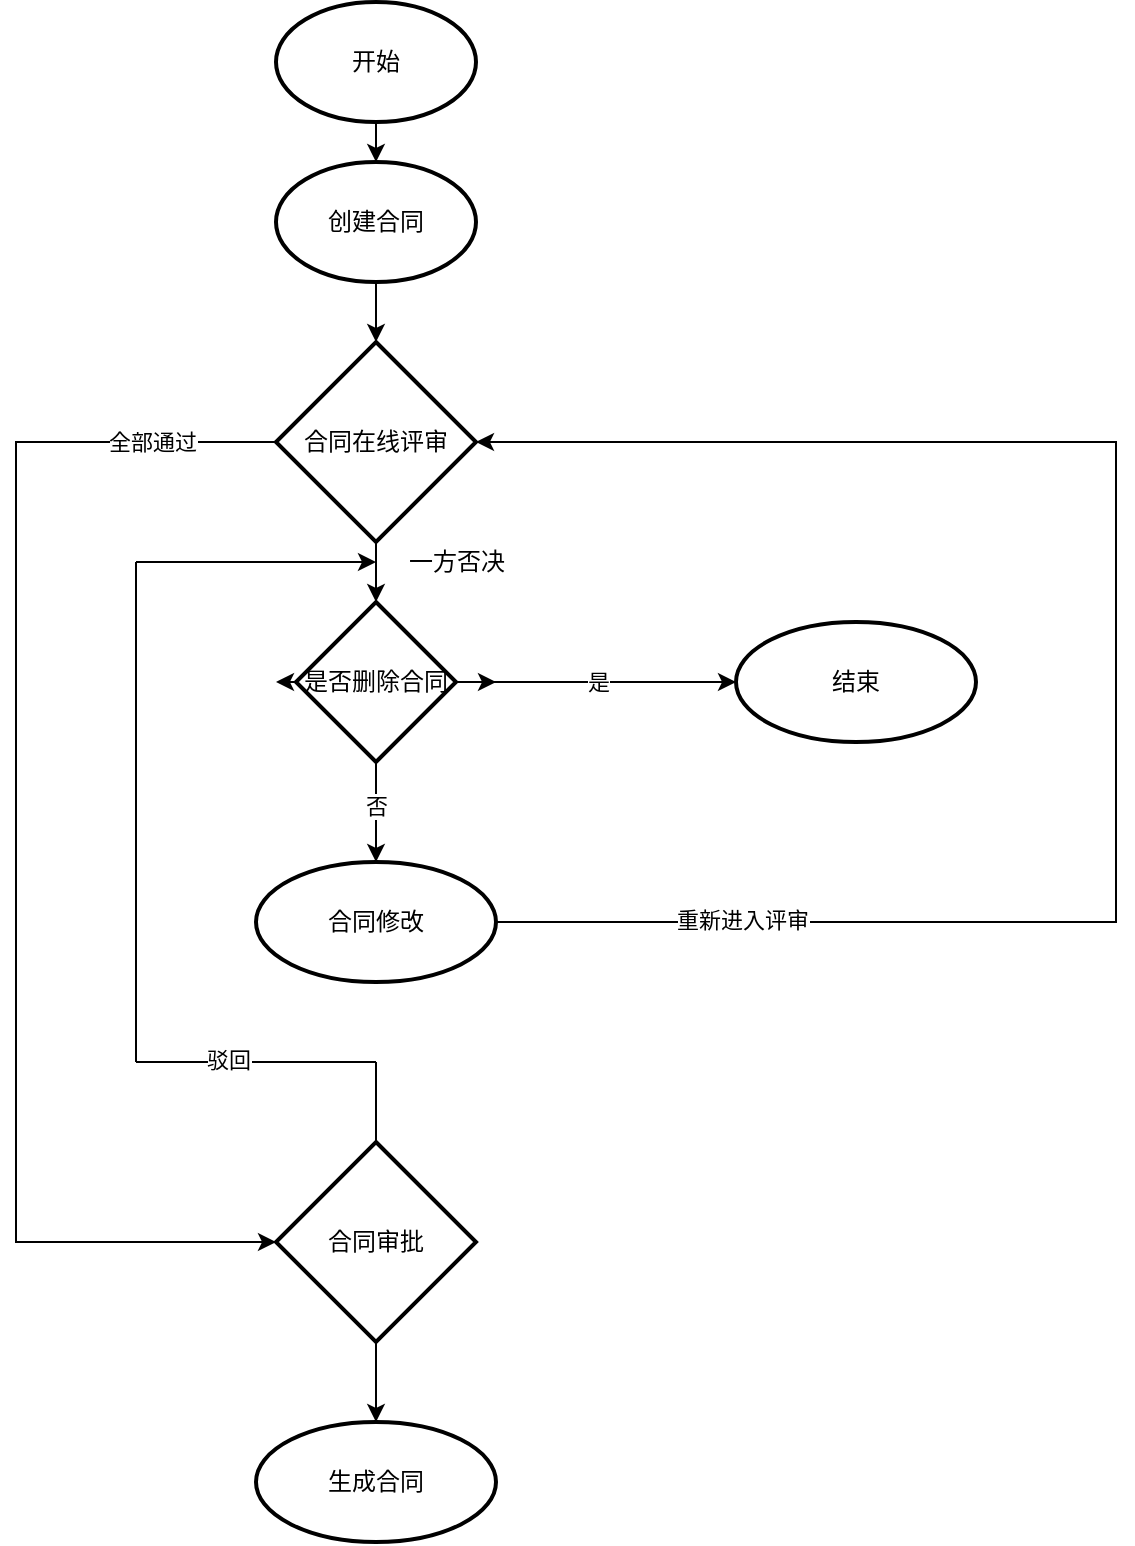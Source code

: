 <mxfile version="18.0.1" type="github">
  <diagram id="6a731a19-8d31-9384-78a2-239565b7b9f0" name="Page-1">
    <mxGraphModel dx="2031" dy="1089" grid="1" gridSize="10" guides="1" tooltips="1" connect="1" arrows="1" fold="1" page="1" pageScale="1" pageWidth="1169" pageHeight="827" background="none" math="0" shadow="0">
      <root>
        <mxCell id="0" />
        <mxCell id="1" parent="0" />
        <mxCell id="AYdysZRqWsrp2eTo5_sC-57" style="edgeStyle=orthogonalEdgeStyle;rounded=0;orthogonalLoop=1;jettySize=auto;html=1;exitX=0.5;exitY=1;exitDx=0;exitDy=0;exitPerimeter=0;" edge="1" parent="1" source="AYdysZRqWsrp2eTo5_sC-55" target="AYdysZRqWsrp2eTo5_sC-56">
          <mxGeometry relative="1" as="geometry" />
        </mxCell>
        <mxCell id="AYdysZRqWsrp2eTo5_sC-55" value="开始" style="strokeWidth=2;html=1;shape=mxgraph.flowchart.start_1;whiteSpace=wrap;" vertex="1" parent="1">
          <mxGeometry x="520" y="220" width="100" height="60" as="geometry" />
        </mxCell>
        <mxCell id="AYdysZRqWsrp2eTo5_sC-60" style="edgeStyle=orthogonalEdgeStyle;rounded=0;orthogonalLoop=1;jettySize=auto;html=1;exitX=0.5;exitY=1;exitDx=0;exitDy=0;exitPerimeter=0;" edge="1" parent="1" source="AYdysZRqWsrp2eTo5_sC-56" target="AYdysZRqWsrp2eTo5_sC-59">
          <mxGeometry relative="1" as="geometry">
            <Array as="points">
              <mxPoint x="570" y="400" />
            </Array>
          </mxGeometry>
        </mxCell>
        <mxCell id="AYdysZRqWsrp2eTo5_sC-56" value="创建合同" style="strokeWidth=2;html=1;shape=mxgraph.flowchart.start_1;whiteSpace=wrap;" vertex="1" parent="1">
          <mxGeometry x="520" y="300" width="100" height="60" as="geometry" />
        </mxCell>
        <mxCell id="AYdysZRqWsrp2eTo5_sC-70" style="edgeStyle=orthogonalEdgeStyle;rounded=0;orthogonalLoop=1;jettySize=auto;html=1;" edge="1" parent="1" source="AYdysZRqWsrp2eTo5_sC-59" target="AYdysZRqWsrp2eTo5_sC-61">
          <mxGeometry relative="1" as="geometry">
            <mxPoint x="430" y="600" as="targetPoint" />
            <Array as="points">
              <mxPoint x="390" y="440" />
              <mxPoint x="390" y="840" />
            </Array>
          </mxGeometry>
        </mxCell>
        <mxCell id="AYdysZRqWsrp2eTo5_sC-88" value="全部通过" style="edgeLabel;html=1;align=center;verticalAlign=middle;resizable=0;points=[];" vertex="1" connectable="0" parent="AYdysZRqWsrp2eTo5_sC-70">
          <mxGeometry x="-0.864" y="1" relative="1" as="geometry">
            <mxPoint x="-17" y="-1" as="offset" />
          </mxGeometry>
        </mxCell>
        <mxCell id="AYdysZRqWsrp2eTo5_sC-79" value="" style="edgeStyle=orthogonalEdgeStyle;rounded=0;orthogonalLoop=1;jettySize=auto;html=1;" edge="1" parent="1" source="AYdysZRqWsrp2eTo5_sC-59" target="AYdysZRqWsrp2eTo5_sC-78">
          <mxGeometry relative="1" as="geometry" />
        </mxCell>
        <mxCell id="AYdysZRqWsrp2eTo5_sC-59" value="合同在线评审" style="strokeWidth=2;html=1;shape=mxgraph.flowchart.decision;whiteSpace=wrap;" vertex="1" parent="1">
          <mxGeometry x="520" y="390" width="100" height="100" as="geometry" />
        </mxCell>
        <mxCell id="AYdysZRqWsrp2eTo5_sC-93" value="" style="edgeStyle=orthogonalEdgeStyle;rounded=0;orthogonalLoop=1;jettySize=auto;html=1;" edge="1" parent="1" source="AYdysZRqWsrp2eTo5_sC-61" target="AYdysZRqWsrp2eTo5_sC-92">
          <mxGeometry relative="1" as="geometry" />
        </mxCell>
        <mxCell id="AYdysZRqWsrp2eTo5_sC-61" value="合同审批" style="strokeWidth=2;html=1;shape=mxgraph.flowchart.decision;whiteSpace=wrap;" vertex="1" parent="1">
          <mxGeometry x="520" y="790" width="100" height="100" as="geometry" />
        </mxCell>
        <mxCell id="AYdysZRqWsrp2eTo5_sC-82" value="" style="edgeStyle=orthogonalEdgeStyle;rounded=0;orthogonalLoop=1;jettySize=auto;html=1;" edge="1" parent="1" source="AYdysZRqWsrp2eTo5_sC-78" target="AYdysZRqWsrp2eTo5_sC-81">
          <mxGeometry relative="1" as="geometry">
            <Array as="points">
              <mxPoint x="630" y="560" />
              <mxPoint x="630" y="560" />
            </Array>
          </mxGeometry>
        </mxCell>
        <mxCell id="AYdysZRqWsrp2eTo5_sC-83" value="是" style="edgeLabel;html=1;align=center;verticalAlign=middle;resizable=0;points=[];" vertex="1" connectable="0" parent="AYdysZRqWsrp2eTo5_sC-82">
          <mxGeometry x="-0.237" y="3" relative="1" as="geometry">
            <mxPoint x="17" y="3" as="offset" />
          </mxGeometry>
        </mxCell>
        <mxCell id="AYdysZRqWsrp2eTo5_sC-85" value="" style="edgeStyle=orthogonalEdgeStyle;rounded=0;orthogonalLoop=1;jettySize=auto;html=1;exitX=0.5;exitY=1;exitDx=0;exitDy=0;exitPerimeter=0;" edge="1" parent="1" source="AYdysZRqWsrp2eTo5_sC-78" target="AYdysZRqWsrp2eTo5_sC-84">
          <mxGeometry relative="1" as="geometry">
            <Array as="points">
              <mxPoint x="570" y="670" />
              <mxPoint x="570" y="670" />
            </Array>
          </mxGeometry>
        </mxCell>
        <mxCell id="AYdysZRqWsrp2eTo5_sC-91" value="否" style="edgeLabel;html=1;align=center;verticalAlign=middle;resizable=0;points=[];" vertex="1" connectable="0" parent="AYdysZRqWsrp2eTo5_sC-85">
          <mxGeometry x="0.435" relative="1" as="geometry">
            <mxPoint y="-14" as="offset" />
          </mxGeometry>
        </mxCell>
        <mxCell id="AYdysZRqWsrp2eTo5_sC-106" style="edgeStyle=orthogonalEdgeStyle;rounded=0;orthogonalLoop=1;jettySize=auto;html=1;exitX=1;exitY=0.5;exitDx=0;exitDy=0;" edge="1" parent="1" source="AYdysZRqWsrp2eTo5_sC-78">
          <mxGeometry relative="1" as="geometry">
            <mxPoint x="630" y="560" as="targetPoint" />
          </mxGeometry>
        </mxCell>
        <mxCell id="AYdysZRqWsrp2eTo5_sC-107" style="edgeStyle=orthogonalEdgeStyle;rounded=0;orthogonalLoop=1;jettySize=auto;html=1;exitX=0;exitY=0.5;exitDx=0;exitDy=0;" edge="1" parent="1" source="AYdysZRqWsrp2eTo5_sC-78">
          <mxGeometry relative="1" as="geometry">
            <mxPoint x="520" y="560" as="targetPoint" />
          </mxGeometry>
        </mxCell>
        <mxCell id="AYdysZRqWsrp2eTo5_sC-78" value="是否删除合同" style="rhombus;whiteSpace=wrap;html=1;strokeWidth=2;" vertex="1" parent="1">
          <mxGeometry x="530" y="520" width="80" height="80" as="geometry" />
        </mxCell>
        <mxCell id="AYdysZRqWsrp2eTo5_sC-81" value="结束" style="ellipse;whiteSpace=wrap;html=1;strokeWidth=2;" vertex="1" parent="1">
          <mxGeometry x="750" y="530" width="120" height="60" as="geometry" />
        </mxCell>
        <mxCell id="AYdysZRqWsrp2eTo5_sC-86" style="edgeStyle=orthogonalEdgeStyle;rounded=0;orthogonalLoop=1;jettySize=auto;html=1;exitX=1;exitY=0.5;exitDx=0;exitDy=0;entryX=1;entryY=0.5;entryDx=0;entryDy=0;entryPerimeter=0;" edge="1" parent="1" source="AYdysZRqWsrp2eTo5_sC-84" target="AYdysZRqWsrp2eTo5_sC-59">
          <mxGeometry relative="1" as="geometry">
            <Array as="points">
              <mxPoint x="940" y="680" />
              <mxPoint x="940" y="440" />
            </Array>
          </mxGeometry>
        </mxCell>
        <mxCell id="AYdysZRqWsrp2eTo5_sC-87" value="重新进入评审" style="edgeLabel;html=1;align=center;verticalAlign=middle;resizable=0;points=[];" vertex="1" connectable="0" parent="AYdysZRqWsrp2eTo5_sC-86">
          <mxGeometry x="-0.717" y="1" relative="1" as="geometry">
            <mxPoint as="offset" />
          </mxGeometry>
        </mxCell>
        <mxCell id="AYdysZRqWsrp2eTo5_sC-84" value="合同修改" style="ellipse;whiteSpace=wrap;html=1;strokeWidth=2;" vertex="1" parent="1">
          <mxGeometry x="510" y="650" width="120" height="60" as="geometry" />
        </mxCell>
        <mxCell id="AYdysZRqWsrp2eTo5_sC-89" value="一方否决" style="text;html=1;align=center;verticalAlign=middle;resizable=0;points=[];autosize=1;strokeColor=none;fillColor=none;" vertex="1" parent="1">
          <mxGeometry x="580" y="490" width="60" height="20" as="geometry" />
        </mxCell>
        <mxCell id="AYdysZRqWsrp2eTo5_sC-92" value="生成合同" style="ellipse;whiteSpace=wrap;html=1;strokeWidth=2;" vertex="1" parent="1">
          <mxGeometry x="510" y="930" width="120" height="60" as="geometry" />
        </mxCell>
        <mxCell id="AYdysZRqWsrp2eTo5_sC-100" value="" style="endArrow=none;html=1;rounded=0;" edge="1" parent="1">
          <mxGeometry width="50" height="50" relative="1" as="geometry">
            <mxPoint x="570" y="790" as="sourcePoint" />
            <mxPoint x="570" y="750" as="targetPoint" />
            <Array as="points">
              <mxPoint x="570" y="780" />
              <mxPoint x="570" y="770" />
            </Array>
          </mxGeometry>
        </mxCell>
        <mxCell id="AYdysZRqWsrp2eTo5_sC-101" value="" style="endArrow=none;html=1;rounded=0;" edge="1" parent="1">
          <mxGeometry width="50" height="50" relative="1" as="geometry">
            <mxPoint x="450" y="750" as="sourcePoint" />
            <mxPoint x="570" y="750" as="targetPoint" />
            <Array as="points" />
          </mxGeometry>
        </mxCell>
        <mxCell id="AYdysZRqWsrp2eTo5_sC-108" value="驳回" style="edgeLabel;html=1;align=center;verticalAlign=middle;resizable=0;points=[];" vertex="1" connectable="0" parent="AYdysZRqWsrp2eTo5_sC-101">
          <mxGeometry x="-0.233" y="1" relative="1" as="geometry">
            <mxPoint as="offset" />
          </mxGeometry>
        </mxCell>
        <mxCell id="AYdysZRqWsrp2eTo5_sC-103" value="" style="endArrow=none;html=1;rounded=0;" edge="1" parent="1">
          <mxGeometry width="50" height="50" relative="1" as="geometry">
            <mxPoint x="450" y="750" as="sourcePoint" />
            <mxPoint x="450" y="500" as="targetPoint" />
          </mxGeometry>
        </mxCell>
        <mxCell id="AYdysZRqWsrp2eTo5_sC-104" value="" style="endArrow=classic;html=1;rounded=0;" edge="1" parent="1">
          <mxGeometry width="50" height="50" relative="1" as="geometry">
            <mxPoint x="450" y="500" as="sourcePoint" />
            <mxPoint x="570" y="500" as="targetPoint" />
          </mxGeometry>
        </mxCell>
      </root>
    </mxGraphModel>
  </diagram>
</mxfile>
